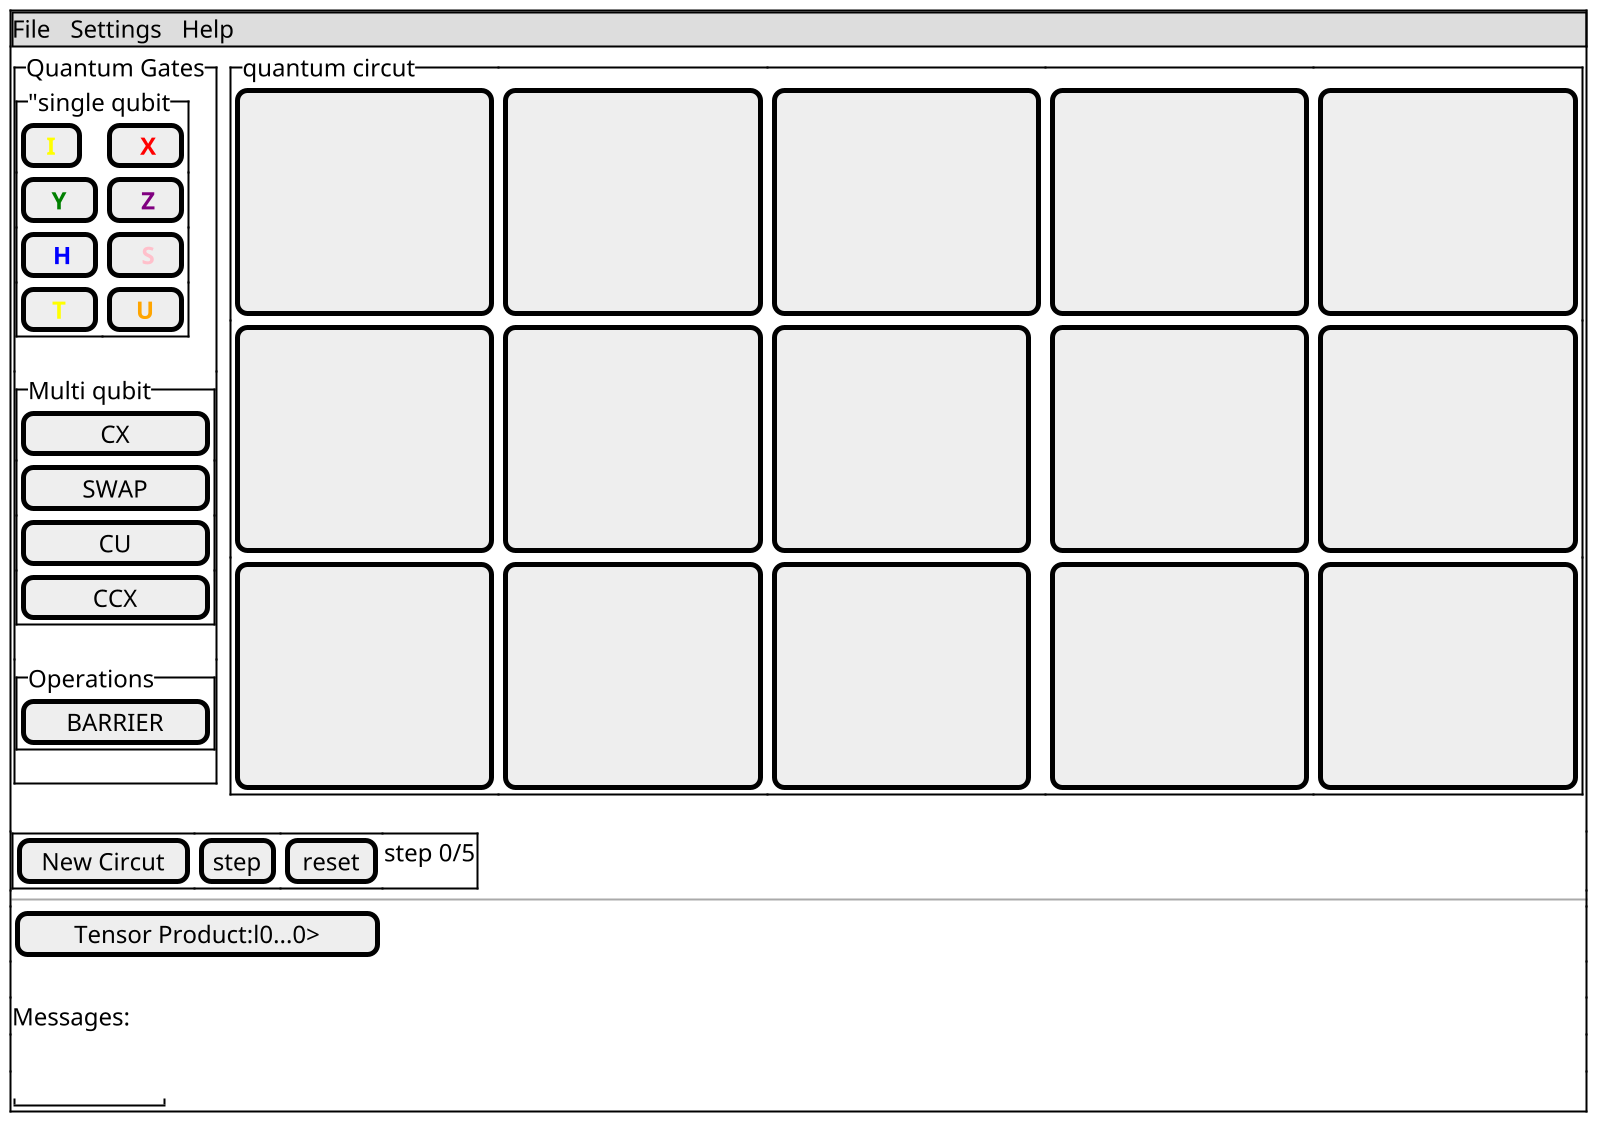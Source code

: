 @startsalt
 {+
 {* File | Settings | Help }
 scale 2
 
  {{^"Quantum Gates"

 {^"single qubit
 [ <b><color:yellow>I ]|[<b><color:red> X  ] 
 [ <b><color:green>Y  ]|[<b><color:purple> Z  ]
 [<b><color:blue> H  ]|[<b><color:pink> S  ]
 [ <b><color:yellow>T  ]|[ <b><color:orange>U  ]
 }
 {^"Multi qubit"
 [    CX     ] 
 [   SWAP    ]
 [   CU      ] 
 [   CCX     ]  
 }
 {^"Operations"
 [   BARRIER ]
 }}|.|{^"quantum circut"
 [<size 79>      </size>]|[<size 79>      </size>]| [<size 79 >      </size>]|[<size 79>      </size>]|[<size 79>      </size>]
|[<size 79>      </size>]|[<size 79>      </size>]| [<size 79>      </size>]|[<size 79>      </size>]|[<size 79>      </size>]
|[<size 79>      </size>]|[<size 79>      </size>]| [<size 79>      </size>]|[<size 79>      </size>]|[<size 79>      </size>]
 }}

 {^
[New Circut]|[step]|[reset]|step 0/5
 }
 --
 [Tensor Product:l0...0>]
 .
 Messages:
 .
 "         "
 }
 
 @endsalt